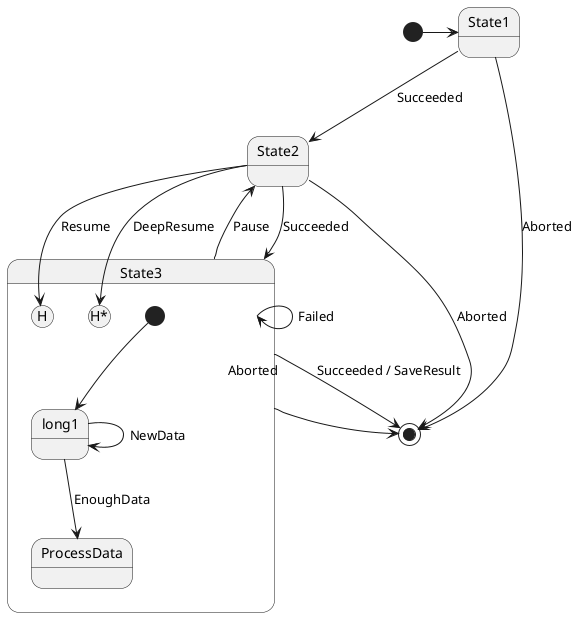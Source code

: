 @startuml
[*] -> State1
State1 --> State2 : Succeeded
State1 --> [*] : Aborted
State2 --> State3 : Succeeded
State2 --> [*] : Aborted
state State3 {
  [*] --> long1
  long1 --> long1 : NewData
  long1 --> ProcessData : EnoughData
  State2 --> [H]: Resume
}
State3 --> State2 : Pause
State2 --> State3[H*]: DeepResume
State3 --> State3 : Failed
State3 --> [*] : Succeeded / SaveResult
State3 --> [*] : Aborted
@enduml